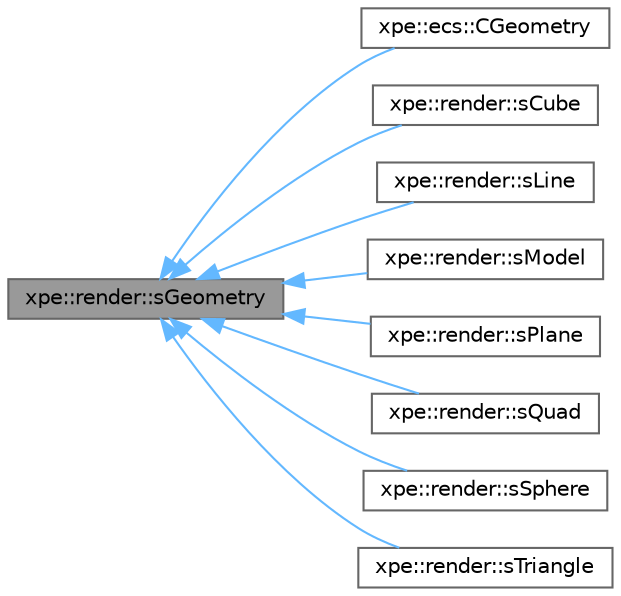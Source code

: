 digraph "xpe::render::sGeometry"
{
 // LATEX_PDF_SIZE
  bgcolor="transparent";
  edge [fontname=Helvetica,fontsize=10,labelfontname=Helvetica,labelfontsize=10];
  node [fontname=Helvetica,fontsize=10,shape=box,height=0.2,width=0.4];
  rankdir="LR";
  Node1 [id="Node000001",label="xpe::render::sGeometry",height=0.2,width=0.4,color="gray40", fillcolor="grey60", style="filled", fontcolor="black",tooltip=" "];
  Node1 -> Node2 [id="edge17_Node000001_Node000002",dir="back",color="steelblue1",style="solid",tooltip=" "];
  Node2 [id="Node000002",label="xpe::ecs::CGeometry",height=0.2,width=0.4,color="gray40", fillcolor="white", style="filled",URL="$structxpe_1_1ecs_1_1_c_geometry.html",tooltip=" "];
  Node1 -> Node3 [id="edge18_Node000001_Node000003",dir="back",color="steelblue1",style="solid",tooltip=" "];
  Node3 [id="Node000003",label="xpe::render::sCube",height=0.2,width=0.4,color="gray40", fillcolor="white", style="filled",URL="$structxpe_1_1render_1_1s_cube.html",tooltip=" "];
  Node1 -> Node4 [id="edge19_Node000001_Node000004",dir="back",color="steelblue1",style="solid",tooltip=" "];
  Node4 [id="Node000004",label="xpe::render::sLine",height=0.2,width=0.4,color="gray40", fillcolor="white", style="filled",URL="$structxpe_1_1render_1_1s_line.html",tooltip=" "];
  Node1 -> Node5 [id="edge20_Node000001_Node000005",dir="back",color="steelblue1",style="solid",tooltip=" "];
  Node5 [id="Node000005",label="xpe::render::sModel",height=0.2,width=0.4,color="gray40", fillcolor="white", style="filled",URL="$structxpe_1_1render_1_1s_model.html",tooltip=" "];
  Node1 -> Node6 [id="edge21_Node000001_Node000006",dir="back",color="steelblue1",style="solid",tooltip=" "];
  Node6 [id="Node000006",label="xpe::render::sPlane",height=0.2,width=0.4,color="gray40", fillcolor="white", style="filled",URL="$structxpe_1_1render_1_1s_plane.html",tooltip=" "];
  Node1 -> Node7 [id="edge22_Node000001_Node000007",dir="back",color="steelblue1",style="solid",tooltip=" "];
  Node7 [id="Node000007",label="xpe::render::sQuad",height=0.2,width=0.4,color="gray40", fillcolor="white", style="filled",URL="$structxpe_1_1render_1_1s_quad.html",tooltip=" "];
  Node1 -> Node8 [id="edge23_Node000001_Node000008",dir="back",color="steelblue1",style="solid",tooltip=" "];
  Node8 [id="Node000008",label="xpe::render::sSphere",height=0.2,width=0.4,color="gray40", fillcolor="white", style="filled",URL="$structxpe_1_1render_1_1s_sphere.html",tooltip=" "];
  Node1 -> Node9 [id="edge24_Node000001_Node000009",dir="back",color="steelblue1",style="solid",tooltip=" "];
  Node9 [id="Node000009",label="xpe::render::sTriangle",height=0.2,width=0.4,color="gray40", fillcolor="white", style="filled",URL="$structxpe_1_1render_1_1s_triangle.html",tooltip=" "];
}
